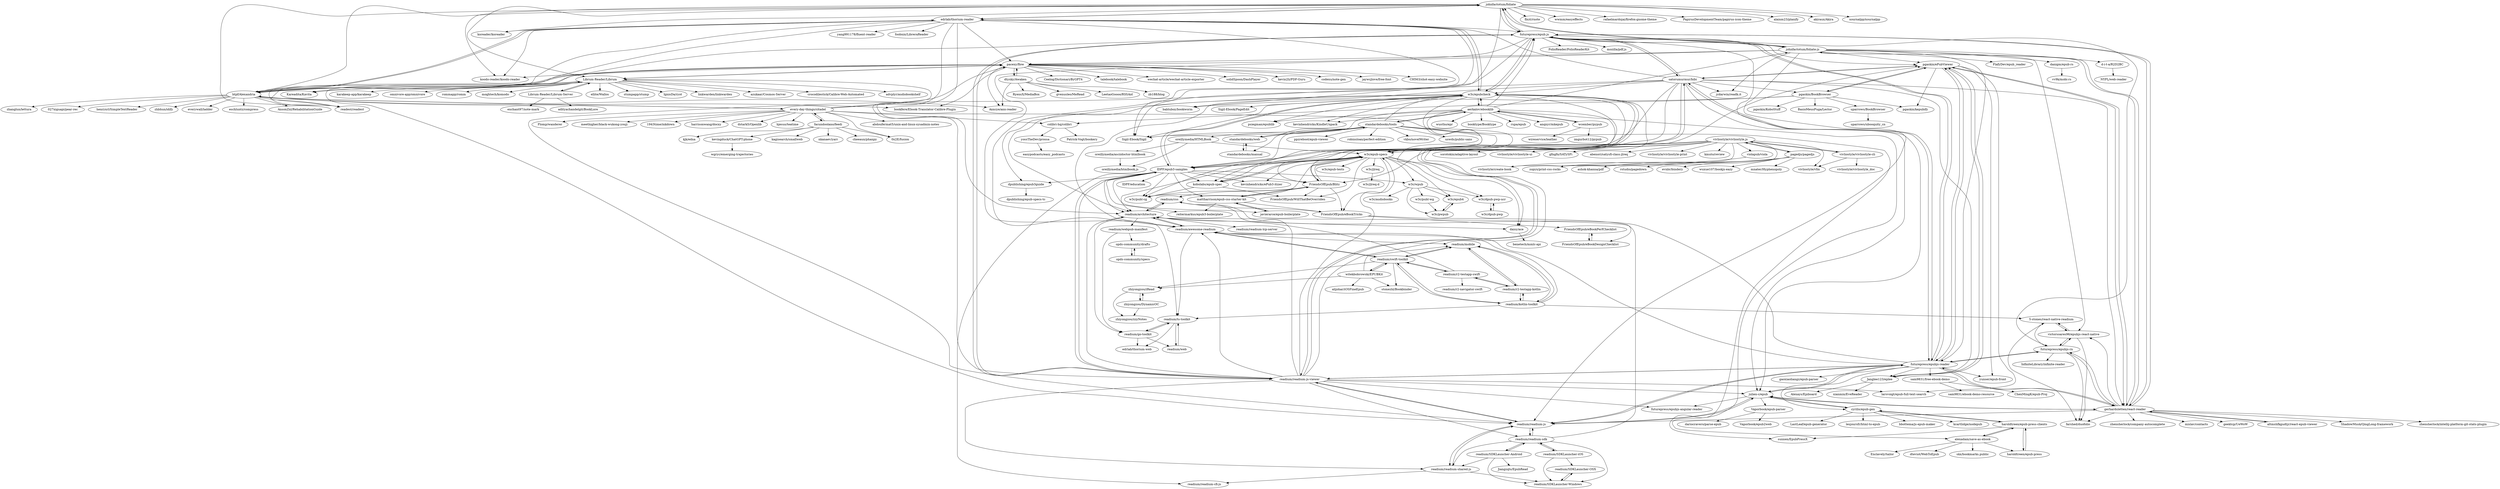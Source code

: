 digraph G {
"johnfactotum/foliate" -> "koreader/koreader" ["e"=1]
"johnfactotum/foliate" -> "babluboy/bookworm" ["e"=1]
"johnfactotum/foliate" -> "edrlab/thorium-reader"
"johnfactotum/foliate" -> "koodo-reader/koodo-reader" ["e"=1]
"johnfactotum/foliate" -> "flxzt/rnote" ["e"=1]
"johnfactotum/foliate" -> "futurepress/epub.js"
"johnfactotum/foliate" -> "wwmm/easyeffects" ["e"=1]
"johnfactotum/foliate" -> "readest/readest" ["e"=1]
"johnfactotum/foliate" -> "rafaelmardojai/firefox-gnome-theme" ["e"=1]
"johnfactotum/foliate" -> "johnfactotum/foliate-js"
"johnfactotum/foliate" -> "PapirusDevelopmentTeam/papirus-icon-theme" ["e"=1]
"johnfactotum/foliate" -> "alainm23/planify" ["e"=1]
"johnfactotum/foliate" -> "akiraux/Akira" ["e"=1]
"johnfactotum/foliate" -> "Librum-Reader/Librum"
"johnfactotum/foliate" -> "xournalpp/xournalpp" ["e"=1]
"w3c/epubcheck" -> "w3c/epub-specs"
"w3c/epubcheck" -> "IDPF/epub3-samples"
"w3c/epubcheck" -> "Sigil-Ebook/Sigil" ["e"=1]
"w3c/epubcheck" -> "edrlab/thorium-reader"
"w3c/epubcheck" -> "kobolabs/epub-spec"
"w3c/epubcheck" -> "psiegman/epublib" ["e"=1]
"w3c/epubcheck" -> "FriendsOfEpub/Blitz"
"w3c/epubcheck" -> "futurepress/epub.js"
"w3c/epubcheck" -> "daisy/ace"
"w3c/epubcheck" -> "aerkalov/ebooklib"
"w3c/epubcheck" -> "kevinhendricks/KindleUnpack" ["e"=1]
"w3c/epubcheck" -> "Sigil-Ebook/PageEdit" ["e"=1]
"w3c/epubcheck" -> "readium/architecture"
"w3c/epubcheck" -> "dpublishing/epub3guide"
"w3c/epubcheck" -> "w3c/publ-cg"
"Janglee123/eplee" -> "pgaskin/ePubViewer"
"Janglee123/eplee" -> "Alexays/Epiboard" ["e"=1]
"Janglee123/eplee" -> "xianmin/EveReader"
"readium/readium-js-viewer" -> "readium/readium-js"
"readium/readium-js-viewer" -> "readium/readium-shared-js"
"readium/readium-js-viewer" -> "readium/architecture"
"readium/readium-js-viewer" -> "w3c/epub-specs"
"readium/readium-js-viewer" -> "futurepress/epub.js"
"readium/readium-js-viewer" -> "satorumurmur/bibi"
"readium/readium-js-viewer" -> "readium/readium-sdk"
"readium/readium-js-viewer" -> "futurepress/epubjs-reader"
"readium/readium-js-viewer" -> "readium/css"
"readium/readium-js-viewer" -> "readium/awesome-readium"
"readium/readium-js-viewer" -> "futurepress/epubjs-angular-reader"
"readium/readium-js-viewer" -> "IDPF/epub3-samples"
"readium/readium-js-viewer" -> "larsvoigt/epub-full-text-search"
"readium/readium-js-viewer" -> "pgaskin/ePubViewer"
"readium/readium-js-viewer" -> "julien-c/epub"
"julien-c/epub" -> "Vaporbook/epub-parser"
"julien-c/epub" -> "readium/readium-js"
"julien-c/epub" -> "futurepress/epubjs-reader"
"julien-c/epub" -> "cyrilis/epub-gen"
"julien-c/epub" -> "gerhardsletten/react-reader"
"julien-c/epub" -> "futurepress/epubjs-angular-reader"
"satorumurmur/bibi" -> "pgaskin/ePubViewer"
"satorumurmur/bibi" -> "futurepress/epubjs-reader"
"satorumurmur/bibi" -> "futurepress/epub.js"
"satorumurmur/bibi" -> "readium/readium-js-viewer"
"satorumurmur/bibi" -> "jcdarwin/readk.it"
"satorumurmur/bibi" -> "readium/readium-js"
"satorumurmur/bibi" -> "julien-c/epub"
"satorumurmur/bibi" -> "Janglee123/eplee"
"satorumurmur/bibi" -> "gerhardsletten/react-reader"
"satorumurmur/bibi" -> "w3c/epubcheck"
"satorumurmur/bibi" -> "IDPF/epub3-samples"
"satorumurmur/bibi" -> "edrlab/thorium-reader"
"satorumurmur/bibi" -> "w3c/epub-specs"
"satorumurmur/bibi" -> "readium/awesome-readium"
"satorumurmur/bibi" -> "pgaskin/BookBrowser"
"pagedjs/pagedjs" -> "vivliostyle/vivliostyle.js"
"pagedjs/pagedjs" -> "ashok-khanna/pdf"
"pagedjs/pagedjs" -> "zopyx/print-css-rocks"
"pagedjs/pagedjs" -> "rstudio/pagedown" ["e"=1]
"pagedjs/pagedjs" -> "evnbr/bindery" ["e"=1]
"pagedjs/pagedjs" -> "wuxue107/bookjs-eazy"
"pagedjs/pagedjs" -> "mnater/Hyphenopoly" ["e"=1]
"readium/awesome-readium" -> "readium/architecture"
"readium/awesome-readium" -> "readium/swift-toolkit"
"readium/awesome-readium" -> "readium/ts-toolkit"
"readium/awesome-readium" -> "readium/mobile"
"sam9831/free-ebook-demo" -> "sam9831/ebook-demo-resource"
"sam9831/free-ebook-demo" -> "ChenMingK/epub-Proj"
"readium/readium-js" -> "readium/readium-js-viewer"
"readium/readium-js" -> "readium/readium-shared-js"
"readium/readium-js" -> "readium/readium-sdk"
"readium/readium-js" -> "julien-c/epub"
"readium/readium-js" -> "futurepress/epubjs-reader"
"dpublishing/epub3guide" -> "dpublishing/epub-specs-tc"
"oreillymedia/asciidoctor-htmlbook" -> "oreillymedia/htmlbook.js"
"readium/r2-testapp-swift" -> "readium/r2-navigator-swift"
"readium/r2-testapp-swift" -> "readium/r2-testapp-kotlin"
"readium/r2-testapp-swift" -> "readium/swift-toolkit"
"readium/r2-testapp-swift" -> "readium/architecture"
"colibri-hq/colibri" -> "Patrick-Vogt/bookery"
"colibri-hq/colibri" -> "yossTheDev/prossa"
"readium/r2-testapp-kotlin" -> "readium/mobile"
"readium/r2-testapp-kotlin" -> "readium/r2-testapp-swift"
"readium/r2-testapp-kotlin" -> "readium/kotlin-toolkit"
"standardebooks/web" -> "standardebooks/manual"
"standardebooks/web" -> "standardebooks/tools"
"readium/SDKLauncher-Android" -> "Jiangzqts/EpubRead" ["e"=1]
"readium/SDKLauncher-Android" -> "readium/SDKLauncher-Windows"
"readium/SDKLauncher-Android" -> "readium/readium-sdk"
"readium/SDKLauncher-Android" -> "readium/readium-shared-js"
"zhiyongzou/iRead" -> "zhiyongzou/zzyNotes"
"zhiyongzou/iRead" -> "zhiyongzou/DynamicOC"
"readium/readium-shared-js" -> "readium/readium-js"
"readium/readium-shared-js" -> "readium/readium-cfi-js"
"readium/readium-shared-js" -> "readium/SDKLauncher-Windows"
"readium/SDKLauncher-Windows" -> "readium/SDKLauncher-OSX"
"mattharrison/epub-css-starter-kit" -> "javierarce/epub-boilerplate"
"mattharrison/epub-css-starter-kit" -> "FriendsOfEpub/Blitz"
"mattharrison/epub-css-starter-kit" -> "reitermarkus/epub3-boilerplate"
"mattharrison/epub-css-starter-kit" -> "FriendsOfEpub/eBookTricks"
"d-i-t-a/R2D2BC" -> "NYPL/web-reader"
"readium/mobile" -> "readium/r2-testapp-kotlin"
"readium/mobile" -> "readium/swift-toolkit"
"readium/mobile" -> "readium/kotlin-toolkit"
"kobolabs/epub-spec" -> "FriendsOfEpub/WillThatBeOverriden"
"kobolabs/epub-spec" -> "w3c/epub-specs"
"kobolabs/epub-spec" -> "w3c/publ-cg"
"zhiyongzou/DynamicOC" -> "zhiyongzou/zzyNotes"
"zhiyongzou/DynamicOC" -> "zhiyongzou/iRead"
"readium/ts-toolkit" -> "readium/go-toolkit"
"readium/ts-toolkit" -> "readium/web"
"readium/ts-toolkit" -> "edrlab/thorium-web"
"standardebooks/manual" -> "standardebooks/web"
"haroldtreen/epub-press-clients" -> "haroldtreen/epub-press"
"haroldtreen/epub-press-clients" -> "sunxen/EpubPressX" ["e"=1]
"haroldtreen/epub-press-clients" -> "alexadam/save-as-ebook"
"haroldtreen/epub-press-clients" -> "cyrilis/epub-gen"
"haroldtreen/epub-press" -> "haroldtreen/epub-press-clients"
"standardebooks/tools" -> "standardebooks/web"
"standardebooks/tools" -> "standardebooks/manual"
"standardebooks/tools" -> "ppzreboot/epub-viewer" ["e"=1]
"standardebooks/tools" -> "aerkalov/ebooklib"
"standardebooks/tools" -> "FriendsOfEpub/Blitz"
"standardebooks/tools" -> "w3c/epub-specs"
"standardebooks/tools" -> "robinsloan/perfect-edition" ["e"=1]
"standardebooks/tools" -> "IDPF/epub3-samples"
"standardebooks/tools" -> "kobolabs/epub-spec"
"standardebooks/tools" -> "w3c/epubcheck"
"standardebooks/tools" -> "Sigil-Ebook/Sigil" ["e"=1]
"standardebooks/tools" -> "oreillymedia/HTMLBook"
"standardebooks/tools" -> "vkbo/novelWriter" ["e"=1]
"standardebooks/tools" -> "uswds/public-sans" ["e"=1]
"altmshfkgudtjr/react-epub-viewer" -> "gerhardsletten/react-reader"
"w3c/epub-specs" -> "w3c/publ-cg"
"w3c/epub-specs" -> "w3c/wpub"
"w3c/epub-specs" -> "IDPF/epub3-samples"
"w3c/epub-specs" -> "w3c/epubcheck"
"w3c/epub-specs" -> "kobolabs/epub-spec"
"w3c/epub-specs" -> "FriendsOfEpub/Blitz"
"w3c/epub-specs" -> "readium/architecture"
"w3c/epub-specs" -> "daisy/ace"
"w3c/epub-specs" -> "kevinhendricks/ePub3-itizer"
"w3c/epub-specs" -> "w3c/epub4"
"w3c/epub-specs" -> "w3c/epub-tests"
"w3c/epub-specs" -> "FriendsOfEpub/WillThatBeOverriden"
"w3c/epub-specs" -> "w3c/jlreq"
"w3c/epub-specs" -> "FriendsOfEpub/eBookTricks"
"w3c/epub-specs" -> "w3c/dpub-pwp-ucr"
"IDPF/epub3-samples" -> "w3c/epub-specs"
"IDPF/epub3-samples" -> "w3c/epubcheck"
"IDPF/epub3-samples" -> "reitermarkus/epub3-boilerplate"
"IDPF/epub3-samples" -> "FriendsOfEpub/Blitz"
"IDPF/epub3-samples" -> "javierarce/epub-boilerplate"
"IDPF/epub3-samples" -> "w3c/publ-cg"
"IDPF/epub3-samples" -> "IDPF/education"
"IDPF/epub3-samples" -> "w3c/wpub"
"IDPF/epub3-samples" -> "mattharrison/epub-css-starter-kit"
"IDPF/epub3-samples" -> "dpublishing/epub3guide"
"IDPF/epub3-samples" -> "readium/readium-cfi-js"
"IDPF/epub3-samples" -> "readium/readium-js-viewer"
"IDPF/epub3-samples" -> "readium/architecture"
"IDPF/epub3-samples" -> "kevinhendricks/ePub3-itizer"
"IDPF/epub3-samples" -> "kobolabs/epub-spec"
"vivliostyle/vivliostyle.js" -> "vivliostyle/vivliostyle-cli"
"vivliostyle/vivliostyle.js" -> "violapub/viola"
"vivliostyle/vivliostyle.js" -> "vivliostyle/vfm"
"vivliostyle/vivliostyle.js" -> "pagedjs/pagedjs"
"vivliostyle/vivliostyle.js" -> "FriendsOfEpub/Blitz"
"vivliostyle/vivliostyle.js" -> "sorotokin/adaptive-layout"
"vivliostyle/vivliostyle.js" -> "vivliostyle/vivliostyle-ui"
"vivliostyle/vivliostyle.js" -> "gfngfn/SATySFi" ["e"=1]
"vivliostyle/vivliostyle.js" -> "zopyx/print-css-rocks"
"vivliostyle/vivliostyle.js" -> "w3c/epub-specs"
"vivliostyle/vivliostyle.js" -> "abenori/satysfi-class-jlreq" ["e"=1]
"vivliostyle/vivliostyle.js" -> "vivliostyle/vivliostyle-print"
"vivliostyle/vivliostyle.js" -> "vivliostyle/create-book"
"vivliostyle/vivliostyle.js" -> "kmuto/review" ["e"=1]
"cyrilis/epub-gen" -> "bbottema/js-epub-maker"
"cyrilis/epub-gen" -> "kcartlidge/nodepub"
"cyrilis/epub-gen" -> "julien-c/epub"
"cyrilis/epub-gen" -> "LastLeaf/epub-generator"
"cyrilis/epub-gen" -> "lesjoursfr/html-to-epub"
"cyrilis/epub-gen" -> "haroldtreen/epub-press-clients"
"Librum-Reader/Librum" -> "Librum-Reader/Librum-Server"
"Librum-Reader/Librum" -> "Kareadita/Kavita" ["e"=1]
"Librum-Reader/Librum" -> "stumpapp/stump" ["e"=1]
"Librum-Reader/Librum" -> "IgnisDa/ryot" ["e"=1]
"Librum-Reader/Librum" -> "linkwarden/linkwarden" ["e"=1]
"Librum-Reader/Librum" -> "azukaar/Cosmos-Server" ["e"=1]
"Librum-Reader/Librum" -> "crocodilestick/Calibre-Web-Automated" ["e"=1]
"Librum-Reader/Librum" -> "advplyr/audiobookshelf" ["e"=1]
"Librum-Reader/Librum" -> "karakeep-app/karakeep" ["e"=1]
"Librum-Reader/Librum" -> "omnivore-app/omnivore" ["e"=1]
"Librum-Reader/Librum" -> "rommapp/romm" ["e"=1]
"Librum-Reader/Librum" -> "pacexy/flow"
"Librum-Reader/Librum" -> "moghtech/komodo" ["e"=1]
"Librum-Reader/Librum" -> "ellite/Wallos" ["e"=1]
"Librum-Reader/Librum" -> "btpf/Alexandria"
"pacexy/flow" -> "readest/readest" ["e"=1]
"pacexy/flow" -> "Anxcye/anx-reader" ["e"=1]
"pacexy/flow" -> "Librum-Reader/Librum"
"pacexy/flow" -> "Ceelog/DictionaryByGPT4" ["e"=1]
"pacexy/flow" -> "btpf/Alexandria"
"pacexy/flow" -> "dtysky/Awaken"
"pacexy/flow" -> "talebook/talebook" ["e"=1]
"pacexy/flow" -> "koodo-reader/koodo-reader" ["e"=1]
"pacexy/flow" -> "wechat-article/wechat-article-exporter" ["e"=1]
"pacexy/flow" -> "bookfere/Ebook-Translator-Calibre-Plugin" ["e"=1]
"pacexy/flow" -> "solidSpoon/DashPlayer" ["e"=1]
"pacexy/flow" -> "kevin2li/PDF-Guru" ["e"=1]
"pacexy/flow" -> "codexu/note-gen" ["e"=1]
"pacexy/flow" -> "jaywcjlove/free-font" ["e"=1]
"pacexy/flow" -> "CH563/shot-easy-website" ["e"=1]
"Librum-Reader/Librum-Server" -> "Librum-Reader/Librum"
"Librum-Reader/Librum-Server" -> "enchant97/note-mark" ["e"=1]
"Librum-Reader/Librum-Server" -> "adityachandelgit/BookLore" ["e"=1]
"readium/swift-toolkit" -> "witekbobrowski/EPUBKit"
"readium/swift-toolkit" -> "readium/mobile"
"readium/swift-toolkit" -> "readium/kotlin-toolkit"
"readium/swift-toolkit" -> "readium/r2-testapp-swift"
"readium/swift-toolkit" -> "readium/awesome-readium"
"readium/swift-toolkit" -> "zhiyongzou/iRead"
"readium/swift-toolkit" -> "stonezhl/Bookbinder"
"readium/kotlin-toolkit" -> "readium/swift-toolkit"
"readium/kotlin-toolkit" -> "readium/mobile"
"readium/kotlin-toolkit" -> "readium/ts-toolkit"
"readium/kotlin-toolkit" -> "readium/r2-testapp-kotlin"
"readium/kotlin-toolkit" -> "5-stones/react-native-readium"
"readium/kotlin-toolkit" -> "readium/awesome-readium"
"wcember/pypub" -> "imgurbot12/pypub"
"wcember/pypub" -> "wireservice/leather" ["e"=1]
"wcember/pypub" -> "aerkalov/ebooklib"
"victorsoares96/epubjs-react-native" -> "5-stones/react-native-readium"
"victorsoares96/epubjs-react-native" -> "futurepress/epubjs-rn"
"victorsoares96/epubjs-react-native" -> "farshed/duofolio" ["e"=1]
"5-stones/react-native-readium" -> "victorsoares96/epubjs-react-native"
"5-stones/react-native-readium" -> "farshed/duofolio" ["e"=1]
"uparrows/BookBrowser" -> "uparrows/ubooquity_cn"
"javierarce/epub-boilerplate" -> "mattharrison/epub-css-starter-kit"
"w3c/dpub-pwp" -> "w3c/dpub-pwp-ucr"
"w3c/dpub-pwp-ucr" -> "w3c/dpub-pwp"
"btpf/Alexandria" -> "Librum-Reader/Librum"
"btpf/Alexandria" -> "AnsonZnl/RehabilitationGuide" ["e"=1]
"btpf/Alexandria" -> "pacexy/flow"
"btpf/Alexandria" -> "readest/readest" ["e"=1]
"btpf/Alexandria" -> "every-day-things/citadel"
"btpf/Alexandria" -> "johnfactotum/foliate"
"btpf/Alexandria" -> "zhanglun/lettura" ["e"=1]
"btpf/Alexandria" -> "027xiguapi/pear-rec" ["e"=1]
"btpf/Alexandria" -> "Anxcye/anx-reader" ["e"=1]
"btpf/Alexandria" -> "henryxrl/SimpleTextReader" ["e"=1]
"btpf/Alexandria" -> "zhbhun/idify" ["e"=1]
"btpf/Alexandria" -> "edrlab/thorium-reader"
"btpf/Alexandria" -> "bookfere/Ebook-Translator-Calibre-Plugin" ["e"=1]
"btpf/Alexandria" -> "everywall/ladder" ["e"=1]
"btpf/Alexandria" -> "eschluntz/compress" ["e"=1]
"dtysky/Awaken" -> "gvenusleo/MeRead" ["e"=1]
"dtysky/Awaken" -> "pacexy/flow"
"dtysky/Awaken" -> "Anxcye/anx-reader" ["e"=1]
"dtysky/Awaken" -> "LeetaoGoooo/RSSAid" ["e"=1]
"dtysky/Awaken" -> "zb188/blog" ["e"=1]
"dtysky/Awaken" -> "RyensX/MediaBox" ["e"=1]
"gerhardsletten/react-reader" -> "altmshfkgudtjr/react-epub-viewer"
"gerhardsletten/react-reader" -> "futurepress/epub.js"
"gerhardsletten/react-reader" -> "futurepress/epubjs-rn"
"gerhardsletten/react-reader" -> "futurepress/epubjs-reader"
"gerhardsletten/react-reader" -> "pgaskin/ePubViewer"
"gerhardsletten/react-reader" -> "johnfactotum/foliate-js"
"gerhardsletten/react-reader" -> "victorsoares96/epubjs-react-native"
"gerhardsletten/react-reader" -> "julien-c/epub"
"gerhardsletten/react-reader" -> "readium/readium-js"
"gerhardsletten/react-reader" -> "farshed/duofolio" ["e"=1]
"gerhardsletten/react-reader" -> "ShadowMusk/QingLong-framework" ["e"=1]
"gerhardsletten/react-reader" -> "zhensherlock/intellij-platform-git-stats-plugin" ["e"=1]
"gerhardsletten/react-reader" -> "zhensherlock/company-autocomplete" ["e"=1]
"gerhardsletten/react-reader" -> "mislav/contacts" ["e"=1]
"gerhardsletten/react-reader" -> "geektcp/UeWoW" ["e"=1]
"pgaskin/ePubViewer" -> "pgaskin/BookBrowser"
"pgaskin/ePubViewer" -> "Janglee123/eplee"
"pgaskin/ePubViewer" -> "satorumurmur/bibi"
"pgaskin/ePubViewer" -> "gerhardsletten/react-reader"
"pgaskin/ePubViewer" -> "futurepress/epubjs-reader"
"pgaskin/ePubViewer" -> "pgaskin/kepubify" ["e"=1]
"pgaskin/ePubViewer" -> "yunser/epub-front"
"pgaskin/ePubViewer" -> "larsvoigt/epub-full-text-search"
"johnfactotum/foliate-js" -> "gerhardsletten/react-reader"
"johnfactotum/foliate-js" -> "johnfactotum/foliate"
"johnfactotum/foliate-js" -> "victorsoares96/epubjs-react-native"
"johnfactotum/foliate-js" -> "readium/ts-toolkit"
"johnfactotum/foliate-js" -> "readium/readium-js"
"johnfactotum/foliate-js" -> "d-i-t-a/R2D2BC"
"johnfactotum/foliate-js" -> "futurepress/epubjs-reader"
"johnfactotum/foliate-js" -> "pgaskin/ePubViewer"
"johnfactotum/foliate-js" -> "futurepress/epub.js"
"johnfactotum/foliate-js" -> "jcdarwin/readk.it"
"johnfactotum/foliate-js" -> "danigm/epub-rs"
"johnfactotum/foliate-js" -> "FlafyDev/epub_reader"
"johnfactotum/foliate-js" -> "pacexy/flow"
"futurepress/epubjs-rn" -> "victorsoares96/epubjs-react-native"
"futurepress/epubjs-rn" -> "gerhardsletten/react-reader"
"futurepress/epubjs-rn" -> "5-stones/react-native-readium"
"futurepress/epubjs-rn" -> "InfiniteLibrary/infinite-reader"
"futurepress/epubjs-rn" -> "futurepress/epubjs-reader"
"futurepress/epubjs-rn" -> "farshed/duofolio" ["e"=1]
"FriendsOfEpub/Blitz" -> "FriendsOfEpub/eBookTricks"
"FriendsOfEpub/Blitz" -> "readium/css"
"FriendsOfEpub/Blitz" -> "mattharrison/epub-css-starter-kit"
"FriendsOfEpub/Blitz" -> "FriendsOfEpub/WillThatBeOverriden"
"FriendsOfEpub/Blitz" -> "w3c/epub-specs"
"FriendsOfEpub/Blitz" -> "w3c/publ-cg"
"opds-community/specs" -> "opds-community/drafts"
"opds-community/drafts" -> "opds-community/specs"
"futurepress/epub.js" -> "futurepress/epubjs-reader"
"futurepress/epub.js" -> "gerhardsletten/react-reader"
"futurepress/epub.js" -> "satorumurmur/bibi"
"futurepress/epub.js" -> "readium/readium-js-viewer"
"futurepress/epub.js" -> "johnfactotum/foliate"
"futurepress/epub.js" -> "readium/readium-js"
"futurepress/epub.js" -> "julien-c/epub"
"futurepress/epub.js" -> "Sigil-Ebook/Sigil" ["e"=1]
"futurepress/epub.js" -> "w3c/epubcheck"
"futurepress/epub.js" -> "FolioReader/FolioReaderKit" ["e"=1]
"futurepress/epub.js" -> "futurepress/epubjs-rn"
"futurepress/epub.js" -> "johnfactotum/foliate-js"
"futurepress/epub.js" -> "pgaskin/ePubViewer"
"futurepress/epub.js" -> "pacexy/flow"
"futurepress/epub.js" -> "mozilla/pdf.js" ["e"=1]
"kevingduck/ChatGPT-phone" -> "wgryc/emerging-trajectories"
"facundoolano/feedi" -> "every-day-things/citadel"
"facundoolano/feedi" -> "0x2E/fusion" ["e"=1]
"facundoolano/feedi" -> "kagisearch/smallweb" ["e"=1]
"facundoolano/feedi" -> "nkanaev/yarr" ["e"=1]
"facundoolano/feedi" -> "cheeaun/phanpy" ["e"=1]
"facundoolano/feedi" -> "kevingduck/ChatGPT-phone"
"facundoolano/feedi" -> "kjk/edna"
"alexadam/save-as-ebook" -> "haroldtreen/epub-press-clients"
"alexadam/save-as-ebook" -> "haroldtreen/epub-press"
"alexadam/save-as-ebook" -> "skx/bookmarks.public" ["e"=1]
"alexadam/save-as-ebook" -> "Enclavely/tailor" ["e"=1]
"alexadam/save-as-ebook" -> "dteviot/WebToEpub" ["e"=1]
"FriendsOfEpub/eBookPerfChecklist" -> "FriendsOfEpub/eBookDesignChecklist"
"Vaporbook/epub-parser" -> "Vaporbook/epub2web"
"Vaporbook/epub-parser" -> "dariocravero/parse-epub"
"readium/architecture" -> "readium/css"
"readium/architecture" -> "readium/webpub-manifest"
"readium/architecture" -> "daisy/ace"
"readium/architecture" -> "readium/awesome-readium"
"readium/architecture" -> "readium/readium-lcp-server"
"readium/architecture" -> "readium/go-toolkit"
"w3c/jlreq" -> "w3c/jlreq-d"
"yossTheDev/prossa" -> "easypodcasts/easy_podcasts" ["e"=1]
"readium/readium-sdk" -> "readium/SDKLauncher-iOS"
"readium/readium-sdk" -> "readium/SDKLauncher-Android"
"readium/readium-sdk" -> "readium/readium-shared-js"
"readium/readium-sdk" -> "readium/readium-js"
"readium/readium-sdk" -> "readium/SDKLauncher-Windows"
"readium/readium-sdk" -> "readium/architecture"
"every-day-things/citadel" -> "btpf/Alexandria"
"every-day-things/citadel" -> "Librum-Reader/Librum"
"every-day-things/citadel" -> "abdoufermat5/unix-and-linux-sysadmin-notes" ["e"=1]
"every-day-things/citadel" -> "Flomp/wanderer" ["e"=1]
"every-day-things/citadel" -> "facundoolano/feedi"
"every-day-things/citadel" -> "0x2E/fusion" ["e"=1]
"every-day-things/citadel" -> "meethigher/black-wukong-youji" ["e"=1]
"every-day-things/citadel" -> "1943time/inkdown" ["e"=1]
"every-day-things/citadel" -> "pacexy/flow"
"every-day-things/citadel" -> "sunxen/EpubPressX" ["e"=1]
"every-day-things/citadel" -> "colibri-hq/colibri"
"every-day-things/citadel" -> "harrisonwang/docxy" ["e"=1]
"every-day-things/citadel" -> "dstark5/Openlib" ["e"=1]
"every-day-things/citadel" -> "bjesus/teatime" ["e"=1]
"oreillymedia/HTMLBook" -> "oreillymedia/asciidoctor-htmlbook"
"oreillymedia/HTMLBook" -> "w3c/epub-specs"
"oreillymedia/HTMLBook" -> "oreillymedia/htmlbook.js"
"pgaskin/BookBrowser" -> "pgaskin/ePubViewer"
"pgaskin/BookBrowser" -> "pgaskin/kepubify" ["e"=1]
"pgaskin/BookBrowser" -> "uparrows/BookBrowser"
"pgaskin/BookBrowser" -> "pgaskin/KoboStuff" ["e"=1]
"pgaskin/BookBrowser" -> "colibri-hq/colibri"
"pgaskin/BookBrowser" -> "BasioMeusPuga/Lector" ["e"=1]
"pgaskin/BookBrowser" -> "babluboy/bookworm" ["e"=1]
"FriendsOfEpub/eBookDesignChecklist" -> "FriendsOfEpub/eBookPerfChecklist"
"FriendsOfEpub/eBookTricks" -> "FriendsOfEpub/eBookPerfChecklist"
"FriendsOfEpub/eBookTricks" -> "FriendsOfEpub/eBookDesignChecklist"
"readium/web" -> "readium/ts-toolkit"
"readium/go-toolkit" -> "readium/ts-toolkit"
"readium/go-toolkit" -> "edrlab/thorium-web"
"readium/go-toolkit" -> "readium/web"
"readium/SDKLauncher-OSX" -> "readium/SDKLauncher-Windows"
"danigm/epub-rs" -> "vv9k/mobi-rs"
"readium/webpub-manifest" -> "opds-community/drafts"
"readium/webpub-manifest" -> "readium/go-toolkit"
"edrlab/thorium-reader" -> "johnfactotum/foliate"
"edrlab/thorium-reader" -> "w3c/epubcheck"
"edrlab/thorium-reader" -> "Sigil-Ebook/Sigil" ["e"=1]
"edrlab/thorium-reader" -> "koodo-reader/koodo-reader" ["e"=1]
"edrlab/thorium-reader" -> "readium/awesome-readium"
"edrlab/thorium-reader" -> "Kareadita/Kavita" ["e"=1]
"edrlab/thorium-reader" -> "readest/readest" ["e"=1]
"edrlab/thorium-reader" -> "futurepress/epub.js"
"edrlab/thorium-reader" -> "readium/readium-js-viewer"
"edrlab/thorium-reader" -> "yang991178/fluent-reader" ["e"=1]
"edrlab/thorium-reader" -> "btpf/Alexandria"
"edrlab/thorium-reader" -> "koreader/koreader" ["e"=1]
"edrlab/thorium-reader" -> "foobnix/LibreraReader" ["e"=1]
"edrlab/thorium-reader" -> "pacexy/flow"
"edrlab/thorium-reader" -> "readium/architecture"
"readium/SDKLauncher-iOS" -> "readium/SDKLauncher-OSX"
"readium/SDKLauncher-iOS" -> "readium/SDKLauncher-Windows"
"readium/SDKLauncher-iOS" -> "readium/readium-sdk"
"futurepress/epubjs-reader" -> "futurepress/epub.js"
"futurepress/epubjs-reader" -> "gerhardsletten/react-reader"
"futurepress/epubjs-reader" -> "pgaskin/ePubViewer"
"futurepress/epubjs-reader" -> "julien-c/epub"
"futurepress/epubjs-reader" -> "satorumurmur/bibi"
"futurepress/epubjs-reader" -> "readium/readium-js"
"futurepress/epubjs-reader" -> "yunser/epub-front"
"futurepress/epubjs-reader" -> "futurepress/epubjs-rn"
"futurepress/epubjs-reader" -> "sam9831/free-ebook-demo"
"futurepress/epubjs-reader" -> "readium/css"
"futurepress/epubjs-reader" -> "readium/readium-js-viewer"
"futurepress/epubjs-reader" -> "readium/awesome-readium"
"futurepress/epubjs-reader" -> "gaoxiaoliangz/epub-parser" ["e"=1]
"futurepress/epubjs-reader" -> "Janglee123/eplee"
"futurepress/epubjs-reader" -> "cyrilis/epub-gen"
"aerkalov/ebooklib" -> "wcember/pypub"
"aerkalov/ebooklib" -> "w3c/epubcheck"
"aerkalov/ebooklib" -> "standardebooks/tools"
"aerkalov/ebooklib" -> "futurepress/epub.js"
"aerkalov/ebooklib" -> "wustho/epr" ["e"=1]
"aerkalov/ebooklib" -> "booktype/Booktype" ["e"=1]
"aerkalov/ebooklib" -> "rupa/epub" ["e"=1]
"aerkalov/ebooklib" -> "kevinhendricks/KindleUnpack" ["e"=1]
"aerkalov/ebooklib" -> "psiegman/epublib" ["e"=1]
"aerkalov/ebooklib" -> "IDPF/epub3-samples"
"aerkalov/ebooklib" -> "anqxyr/mkepub"
"aerkalov/ebooklib" -> "Sigil-Ebook/Sigil" ["e"=1]
"aerkalov/ebooklib" -> "alexadam/save-as-ebook"
"aerkalov/ebooklib" -> "w3c/epub-specs"
"aerkalov/ebooklib" -> "johnfactotum/foliate-js"
"witekbobrowski/EPUBKit" -> "stonezhl/Bookbinder"
"witekbobrowski/EPUBKit" -> "readium/swift-toolkit"
"witekbobrowski/EPUBKit" -> "readium/mobile"
"witekbobrowski/EPUBKit" -> "alijohar/iOSFineEpub"
"witekbobrowski/EPUBKit" -> "zhiyongzou/iRead"
"violapub/viola" -> "vivliostyle/create-book"
"vivliostyle/vivliostyle-cli" -> "vivliostyle/vivliostyle.js"
"vivliostyle/vivliostyle-cli" -> "vivliostyle/vfm"
"vivliostyle/vivliostyle-cli" -> "vivliostyle/vivliostyle_doc"
"readium/css" -> "readium/architecture"
"readium/css" -> "FriendsOfEpub/eBookTricks"
"w3c/publ-wg" -> "w3c/pwpub"
"daisy/ace" -> "benetech/mmlc-api"
"w3c/wpub" -> "w3c/pwpub"
"w3c/wpub" -> "w3c/epub4"
"w3c/wpub" -> "w3c/dpub-pwp-ucr"
"w3c/wpub" -> "w3c/publ-wg"
"w3c/wpub" -> "w3c/audiobooks"
"w3c/epub4" -> "w3c/pwpub"
"w3c/pwpub" -> "w3c/epub4"
"johnfactotum/foliate" ["l"="11.625,-7.125"]
"koreader/koreader" ["l"="12.862,-9.098"]
"babluboy/bookworm" ["l"="-17.46,-1.379"]
"edrlab/thorium-reader" ["l"="11.584,-7.144"]
"koodo-reader/koodo-reader" ["l"="-48.749,12.867"]
"flxzt/rnote" ["l"="-13.424,-7.585"]
"futurepress/epub.js" ["l"="11.594,-7.201"]
"wwmm/easyeffects" ["l"="-14.381,-0.938"]
"readest/readest" ["l"="-49.126,12.874"]
"rafaelmardojai/firefox-gnome-theme" ["l"="-16.428,-1.778"]
"johnfactotum/foliate-js" ["l"="11.616,-7.234"]
"PapirusDevelopmentTeam/papirus-icon-theme" ["l"="-16.294,0.061"]
"alainm23/planify" ["l"="-16.309,-1.703"]
"akiraux/Akira" ["l"="-32.826,-29.409"]
"Librum-Reader/Librum" ["l"="11.642,-7.011"]
"xournalpp/xournalpp" ["l"="-13.443,-7.671"]
"w3c/epubcheck" ["l"="11.513,-7.19"]
"w3c/epub-specs" ["l"="11.462,-7.194"]
"IDPF/epub3-samples" ["l"="11.486,-7.198"]
"Sigil-Ebook/Sigil" ["l"="12.809,-9.102"]
"kobolabs/epub-spec" ["l"="11.456,-7.177"]
"psiegman/epublib" ["l"="60.675,-11.813"]
"FriendsOfEpub/Blitz" ["l"="11.459,-7.159"]
"daisy/ace" ["l"="11.513,-7.158"]
"aerkalov/ebooklib" ["l"="11.482,-7.252"]
"kevinhendricks/KindleUnpack" ["l"="12.884,-9.167"]
"Sigil-Ebook/PageEdit" ["l"="-35.848,18.366"]
"readium/architecture" ["l"="11.567,-7.189"]
"dpublishing/epub3guide" ["l"="11.473,-7.224"]
"w3c/publ-cg" ["l"="11.48,-7.172"]
"Janglee123/eplee" ["l"="11.656,-7.263"]
"pgaskin/ePubViewer" ["l"="11.638,-7.234"]
"Alexays/Epiboard" ["l"="-8.001,-32.813"]
"xianmin/EveReader" ["l"="11.714,-7.301"]
"readium/readium-js-viewer" ["l"="11.558,-7.228"]
"readium/readium-js" ["l"="11.57,-7.257"]
"readium/readium-shared-js" ["l"="11.533,-7.256"]
"satorumurmur/bibi" ["l"="11.584,-7.229"]
"readium/readium-sdk" ["l"="11.537,-7.273"]
"futurepress/epubjs-reader" ["l"="11.602,-7.256"]
"readium/css" ["l"="11.537,-7.19"]
"readium/awesome-readium" ["l"="11.646,-7.21"]
"futurepress/epubjs-angular-reader" ["l"="11.554,-7.294"]
"larsvoigt/epub-full-text-search" ["l"="11.622,-7.21"]
"julien-c/epub" ["l"="11.581,-7.288"]
"Vaporbook/epub-parser" ["l"="11.596,-7.357"]
"cyrilis/epub-gen" ["l"="11.554,-7.36"]
"gerhardsletten/react-reader" ["l"="11.618,-7.269"]
"jcdarwin/readk.it" ["l"="11.587,-7.266"]
"pgaskin/BookBrowser" ["l"="11.696,-7.177"]
"pagedjs/pagedjs" ["l"="11.286,-7.046"]
"vivliostyle/vivliostyle.js" ["l"="11.347,-7.093"]
"ashok-khanna/pdf" ["l"="11.256,-7"]
"zopyx/print-css-rocks" ["l"="11.32,-7.046"]
"rstudio/pagedown" ["l"="40.543,35.461"]
"evnbr/bindery" ["l"="20.286,1.058"]
"wuxue107/bookjs-eazy" ["l"="11.235,-7.041"]
"mnater/Hyphenopoly" ["l"="20.77,-0.819"]
"readium/swift-toolkit" ["l"="11.738,-7.222"]
"readium/ts-toolkit" ["l"="11.669,-7.21"]
"readium/mobile" ["l"="11.723,-7.232"]
"sam9831/free-ebook-demo" ["l"="11.677,-7.325"]
"sam9831/ebook-demo-resource" ["l"="11.703,-7.356"]
"ChenMingK/epub-Proj" ["l"="11.704,-7.34"]
"dpublishing/epub-specs-tc" ["l"="11.445,-7.25"]
"oreillymedia/asciidoctor-htmlbook" ["l"="11.329,-7.214"]
"oreillymedia/htmlbook.js" ["l"="11.338,-7.226"]
"readium/r2-testapp-swift" ["l"="11.704,-7.215"]
"readium/r2-navigator-swift" ["l"="11.734,-7.196"]
"readium/r2-testapp-kotlin" ["l"="11.731,-7.25"]
"colibri-hq/colibri" ["l"="11.742,-7.089"]
"Patrick-Vogt/bookery" ["l"="11.778,-7.07"]
"yossTheDev/prossa" ["l"="11.775,-7.093"]
"readium/kotlin-toolkit" ["l"="11.707,-7.243"]
"standardebooks/web" ["l"="11.382,-7.169"]
"standardebooks/manual" ["l"="11.36,-7.174"]
"standardebooks/tools" ["l"="11.421,-7.193"]
"readium/SDKLauncher-Android" ["l"="11.511,-7.286"]
"Jiangzqts/EpubRead" ["l"="60.688,-11.837"]
"readium/SDKLauncher-Windows" ["l"="11.523,-7.294"]
"zhiyongzou/iRead" ["l"="11.811,-7.248"]
"zhiyongzou/zzyNotes" ["l"="11.83,-7.266"]
"zhiyongzou/DynamicOC" ["l"="11.845,-7.253"]
"readium/readium-cfi-js" ["l"="11.509,-7.232"]
"readium/SDKLauncher-OSX" ["l"="11.513,-7.314"]
"mattharrison/epub-css-starter-kit" ["l"="11.465,-7.138"]
"javierarce/epub-boilerplate" ["l"="11.455,-7.124"]
"reitermarkus/epub3-boilerplate" ["l"="11.439,-7.144"]
"FriendsOfEpub/eBookTricks" ["l"="11.487,-7.148"]
"d-i-t-a/R2D2BC" ["l"="11.656,-7.312"]
"NYPL/web-reader" ["l"="11.679,-7.354"]
"FriendsOfEpub/WillThatBeOverriden" ["l"="11.439,-7.167"]
"readium/go-toolkit" ["l"="11.648,-7.187"]
"readium/web" ["l"="11.677,-7.194"]
"edrlab/thorium-web" ["l"="11.669,-7.183"]
"haroldtreen/epub-press-clients" ["l"="11.5,-7.401"]
"haroldtreen/epub-press" ["l"="11.472,-7.426"]
"sunxen/EpubPressX" ["l"="46.465,-1.086"]
"alexadam/save-as-ebook" ["l"="11.462,-7.378"]
"ppzreboot/epub-viewer" ["l"="46.433,-1.113"]
"robinsloan/perfect-edition" ["l"="12.355,-11.072"]
"oreillymedia/HTMLBook" ["l"="11.367,-7.211"]
"vkbo/novelWriter" ["l"="-35.002,15.061"]
"uswds/public-sans" ["l"="20.392,0.421"]
"altmshfkgudtjr/react-epub-viewer" ["l"="11.625,-7.308"]
"w3c/wpub" ["l"="11.424,-7.235"]
"kevinhendricks/ePub3-itizer" ["l"="11.448,-7.212"]
"w3c/epub4" ["l"="11.422,-7.221"]
"w3c/epub-tests" ["l"="11.424,-7.165"]
"w3c/jlreq" ["l"="11.411,-7.26"]
"w3c/dpub-pwp-ucr" ["l"="11.408,-7.218"]
"IDPF/education" ["l"="11.455,-7.228"]
"vivliostyle/vivliostyle-cli" ["l"="11.303,-7.099"]
"violapub/viola" ["l"="11.36,-7.049"]
"vivliostyle/vfm" ["l"="11.314,-7.08"]
"sorotokin/adaptive-layout" ["l"="11.367,-7.076"]
"vivliostyle/vivliostyle-ui" ["l"="11.338,-7.118"]
"gfngfn/SATySFi" ["l"="4.597,-40.032"]
"abenori/satysfi-class-jlreq" ["l"="4.593,-40.149"]
"vivliostyle/vivliostyle-print" ["l"="11.32,-7.115"]
"vivliostyle/create-book" ["l"="11.344,-7.062"]
"kmuto/review" ["l"="6.018,-39.948"]
"bbottema/js-epub-maker" ["l"="11.57,-7.409"]
"kcartlidge/nodepub" ["l"="11.547,-7.405"]
"LastLeaf/epub-generator" ["l"="11.537,-7.385"]
"lesjoursfr/html-to-epub" ["l"="11.568,-7.388"]
"Librum-Reader/Librum-Server" ["l"="11.633,-6.962"]
"Kareadita/Kavita" ["l"="12.553,-8.892"]
"stumpapp/stump" ["l"="-44.976,11.154"]
"IgnisDa/ryot" ["l"="12.492,-8.677"]
"linkwarden/linkwarden" ["l"="12.524,-8.925"]
"azukaar/Cosmos-Server" ["l"="12.383,-8.801"]
"crocodilestick/Calibre-Web-Automated" ["l"="12.444,-8.679"]
"advplyr/audiobookshelf" ["l"="12.442,-8.8"]
"karakeep-app/karakeep" ["l"="12.493,-8.927"]
"omnivore-app/omnivore" ["l"="12.673,-9.101"]
"rommapp/romm" ["l"="12.486,-8.656"]
"pacexy/flow" ["l"="11.663,-7.083"]
"moghtech/komodo" ["l"="12.35,-8.782"]
"ellite/Wallos" ["l"="12.465,-8.791"]
"btpf/Alexandria" ["l"="11.629,-7.056"]
"Anxcye/anx-reader" ["l"="-49.201,12.863"]
"Ceelog/DictionaryByGPT4" ["l"="45.441,-0.601"]
"dtysky/Awaken" ["l"="11.717,-7.059"]
"talebook/talebook" ["l"="-62.554,15.031"]
"wechat-article/wechat-article-exporter" ["l"="45.591,-0.622"]
"bookfere/Ebook-Translator-Calibre-Plugin" ["l"="43.615,0.902"]
"solidSpoon/DashPlayer" ["l"="45.485,-0.557"]
"kevin2li/PDF-Guru" ["l"="-49.012,12.692"]
"codexu/note-gen" ["l"="45.71,0.605"]
"jaywcjlove/free-font" ["l"="45.462,-0.643"]
"CH563/shot-easy-website" ["l"="45.412,-0.694"]
"enchant97/note-mark" ["l"="12.605,-8.578"]
"adityachandelgit/BookLore" ["l"="12.397,-8.472"]
"witekbobrowski/EPUBKit" ["l"="11.775,-7.235"]
"stonezhl/Bookbinder" ["l"="11.776,-7.212"]
"5-stones/react-native-readium" ["l"="11.69,-7.286"]
"wcember/pypub" ["l"="11.452,-7.302"]
"imgurbot12/pypub" ["l"="11.425,-7.328"]
"wireservice/leather" ["l"="-5.171,-41.342"]
"victorsoares96/epubjs-react-native" ["l"="11.665,-7.287"]
"futurepress/epubjs-rn" ["l"="11.639,-7.287"]
"farshed/duofolio" ["l"="-50.959,-8.572"]
"uparrows/BookBrowser" ["l"="11.758,-7.159"]
"uparrows/ubooquity_cn" ["l"="11.786,-7.152"]
"w3c/dpub-pwp" ["l"="11.387,-7.226"]
"AnsonZnl/RehabilitationGuide" ["l"="-43.944,12.041"]
"every-day-things/citadel" ["l"="11.699,-7.014"]
"zhanglun/lettura" ["l"="2.484,-5.291"]
"027xiguapi/pear-rec" ["l"="-49.184,12.888"]
"henryxrl/SimpleTextReader" ["l"="-49.394,13.393"]
"zhbhun/idify" ["l"="46.396,-1.025"]
"everywall/ladder" ["l"="48.45,29.957"]
"eschluntz/compress" ["l"="40.704,5.959"]
"gvenusleo/MeRead" ["l"="-49.548,12.99"]
"LeetaoGoooo/RSSAid" ["l"="-44.221,11.851"]
"zb188/blog" ["l"="-54.644,11.398"]
"RyensX/MediaBox" ["l"="-46.069,11.243"]
"ShadowMusk/QingLong-framework" ["l"="-53.011,-11.879"]
"zhensherlock/intellij-platform-git-stats-plugin" ["l"="-53.001,-11.874"]
"zhensherlock/company-autocomplete" ["l"="-53.011,-11.889"]
"mislav/contacts" ["l"="-53.012,-11.848"]
"geektcp/UeWoW" ["l"="-53.018,-11.856"]
"pgaskin/kepubify" ["l"="10.975,-7.335"]
"yunser/epub-front" ["l"="11.667,-7.243"]
"danigm/epub-rs" ["l"="11.63,-7.331"]
"FlafyDev/epub_reader" ["l"="11.601,-7.308"]
"InfiniteLibrary/infinite-reader" ["l"="11.656,-7.346"]
"opds-community/specs" ["l"="11.717,-7.132"]
"opds-community/drafts" ["l"="11.694,-7.139"]
"FolioReader/FolioReaderKit" ["l"="45.731,-26.006"]
"mozilla/pdf.js" ["l"="-3.445,-33.673"]
"kevingduck/ChatGPT-phone" ["l"="11.754,-6.892"]
"wgryc/emerging-trajectories" ["l"="11.764,-6.859"]
"facundoolano/feedi" ["l"="11.741,-6.951"]
"0x2E/fusion" ["l"="12.7,-8.663"]
"kagisearch/smallweb" ["l"="-9.469,-7.144"]
"nkanaev/yarr" ["l"="12.903,-8.869"]
"cheeaun/phanpy" ["l"="-48.474,0.904"]
"kjk/edna" ["l"="11.791,-6.924"]
"skx/bookmarks.public" ["l"="23.436,-27.294"]
"Enclavely/tailor" ["l"="11.815,-35.289"]
"dteviot/WebToEpub" ["l"="-45.045,10.985"]
"FriendsOfEpub/eBookPerfChecklist" ["l"="11.489,-7.118"]
"FriendsOfEpub/eBookDesignChecklist" ["l"="11.479,-7.11"]
"Vaporbook/epub2web" ["l"="11.612,-7.387"]
"dariocravero/parse-epub" ["l"="11.598,-7.383"]
"readium/webpub-manifest" ["l"="11.646,-7.163"]
"readium/readium-lcp-server" ["l"="11.543,-7.138"]
"w3c/jlreq-d" ["l"="11.387,-7.284"]
"easypodcasts/easy_podcasts" ["l"="44.967,-1.098"]
"readium/SDKLauncher-iOS" ["l"="11.528,-7.307"]
"abdoufermat5/unix-and-linux-sysadmin-notes" ["l"="46.378,-0.95"]
"Flomp/wanderer" ["l"="12.517,-8.623"]
"meethigher/black-wukong-youji" ["l"="46.385,-0.928"]
"1943time/inkdown" ["l"="46.453,-0.955"]
"harrisonwang/docxy" ["l"="46.323,-0.814"]
"dstark5/Openlib" ["l"="-52.276,9.297"]
"bjesus/teatime" ["l"="40.33,5.749"]
"pgaskin/KoboStuff" ["l"="10.935,-7.336"]
"BasioMeusPuga/Lector" ["l"="45.924,5.045"]
"vv9k/mobi-rs" ["l"="11.642,-7.37"]
"yang991178/fluent-reader" ["l"="-44.227,11.917"]
"foobnix/LibreraReader" ["l"="-52.55,9.19"]
"gaoxiaoliangz/epub-parser" ["l"="-0.174,11.625"]
"wustho/epr" ["l"="-13.985,-3.313"]
"booktype/Booktype" ["l"="-55.691,8.637"]
"rupa/epub" ["l"="-13.935,-3.268"]
"anqxyr/mkepub" ["l"="11.441,-7.28"]
"alijohar/iOSFineEpub" ["l"="11.801,-7.225"]
"vivliostyle/vivliostyle_doc" ["l"="11.272,-7.106"]
"w3c/publ-wg" ["l"="11.391,-7.248"]
"w3c/pwpub" ["l"="11.404,-7.235"]
"benetech/mmlc-api" ["l"="11.511,-7.118"]
"w3c/audiobooks" ["l"="11.382,-7.26"]
}
